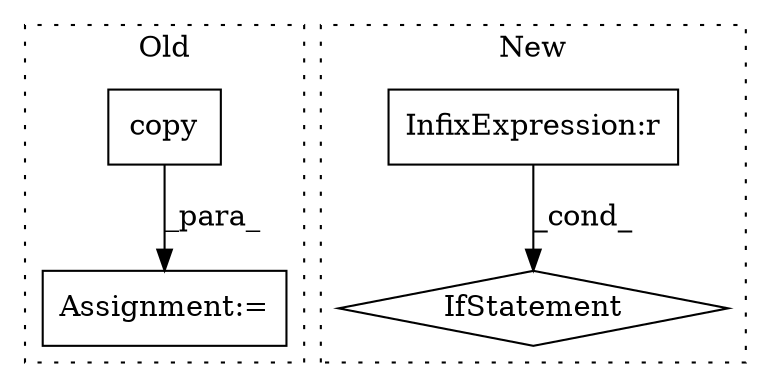 digraph G {
subgraph cluster0 {
1 [label="copy" a="32" s="4994,5003" l="5,1" shape="box"];
3 [label="Assignment:=" a="7" s="5147" l="2" shape="box"];
label = "Old";
style="dotted";
}
subgraph cluster1 {
2 [label="IfStatement" a="25" s="2223,2237" l="4,2" shape="diamond"];
4 [label="InfixExpression:r" a="27" s="2232" l="4" shape="box"];
label = "New";
style="dotted";
}
1 -> 3 [label="_para_"];
4 -> 2 [label="_cond_"];
}